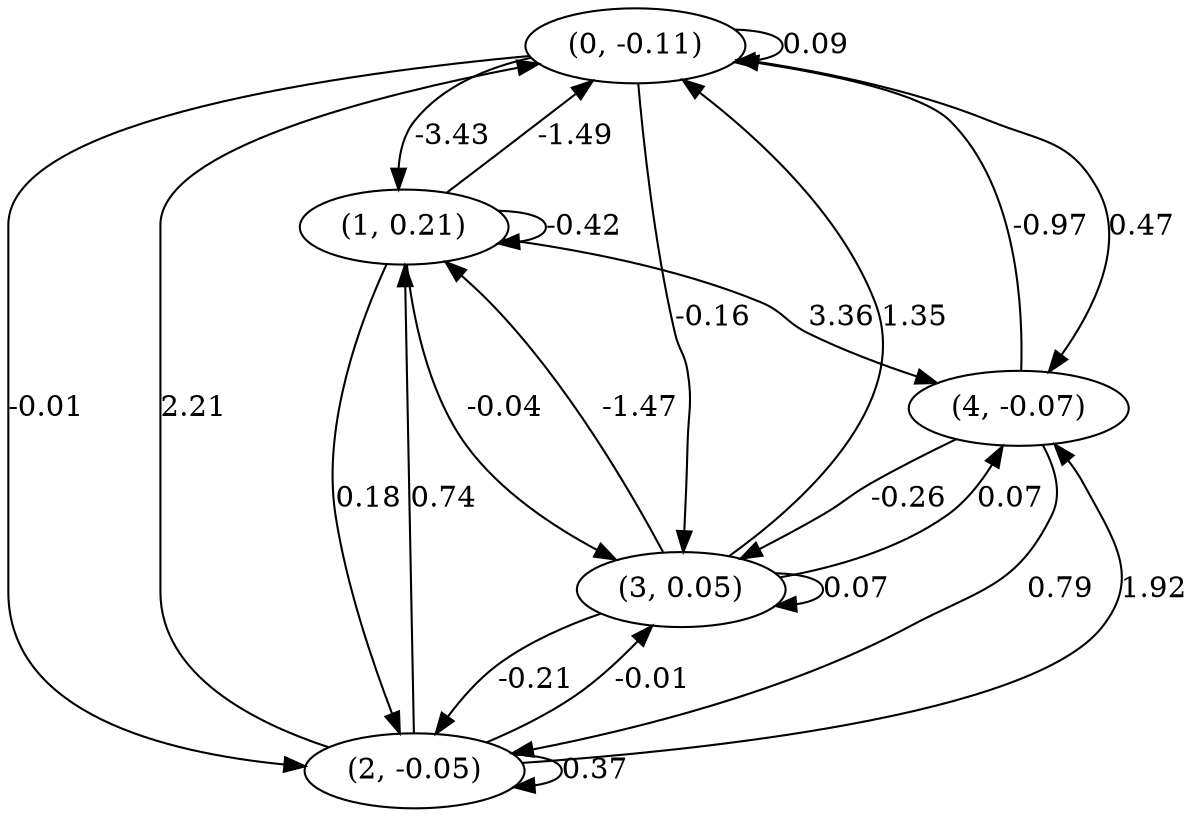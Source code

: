 digraph {
    0 [ label = "(0, -0.11)" ]
    1 [ label = "(1, 0.21)" ]
    2 [ label = "(2, -0.05)" ]
    3 [ label = "(3, 0.05)" ]
    4 [ label = "(4, -0.07)" ]
    0 -> 0 [ label = "0.09" ]
    1 -> 1 [ label = "-0.42" ]
    2 -> 2 [ label = "0.37" ]
    3 -> 3 [ label = "0.07" ]
    1 -> 0 [ label = "-1.49" ]
    2 -> 0 [ label = "2.21" ]
    3 -> 0 [ label = "1.35" ]
    4 -> 0 [ label = "-0.97" ]
    0 -> 1 [ label = "-3.43" ]
    2 -> 1 [ label = "0.74" ]
    3 -> 1 [ label = "-1.47" ]
    0 -> 2 [ label = "-0.01" ]
    1 -> 2 [ label = "0.18" ]
    3 -> 2 [ label = "-0.21" ]
    4 -> 2 [ label = "0.79" ]
    0 -> 3 [ label = "-0.16" ]
    1 -> 3 [ label = "-0.04" ]
    2 -> 3 [ label = "-0.01" ]
    4 -> 3 [ label = "-0.26" ]
    0 -> 4 [ label = "0.47" ]
    1 -> 4 [ label = "3.36" ]
    2 -> 4 [ label = "1.92" ]
    3 -> 4 [ label = "0.07" ]
}

